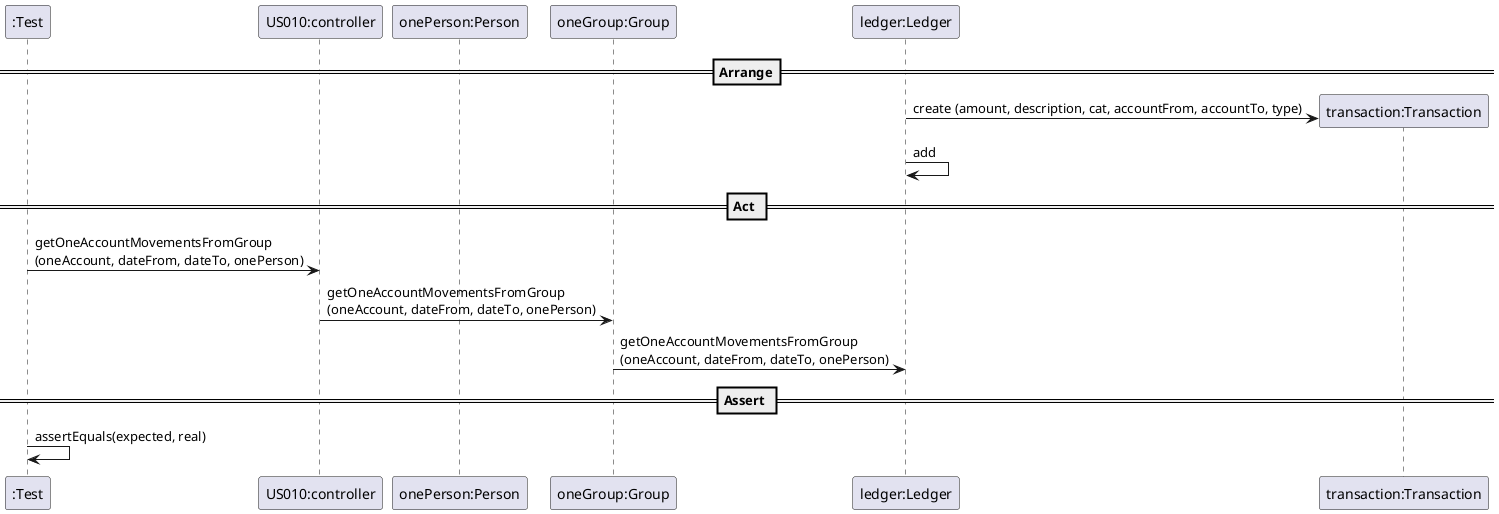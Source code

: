 @startuml
create ":Test"

==Arrange==

create "US010:controller"

create "onePerson:Person"

create "oneGroup:Group"

create "ledger:Ledger"

create "transaction:Transaction"


"ledger:Ledger" -> "transaction:Transaction" : create (amount, description, cat, accountFrom, accountTo, type)
"ledger:Ledger" -> "ledger:Ledger" : add

== Act ==

":Test" -> "US010:controller" : getOneAccountMovementsFromGroup\n(oneAccount, dateFrom, dateTo, onePerson)

"US010:controller" -> "oneGroup:Group" : getOneAccountMovementsFromGroup\n(oneAccount, dateFrom, dateTo, onePerson)

"oneGroup:Group" -> "ledger:Ledger" : getOneAccountMovementsFromGroup\n(oneAccount, dateFrom, dateTo, onePerson)

== Assert ==

":Test" -> ":Test" : assertEquals(expected, real)

@enduml